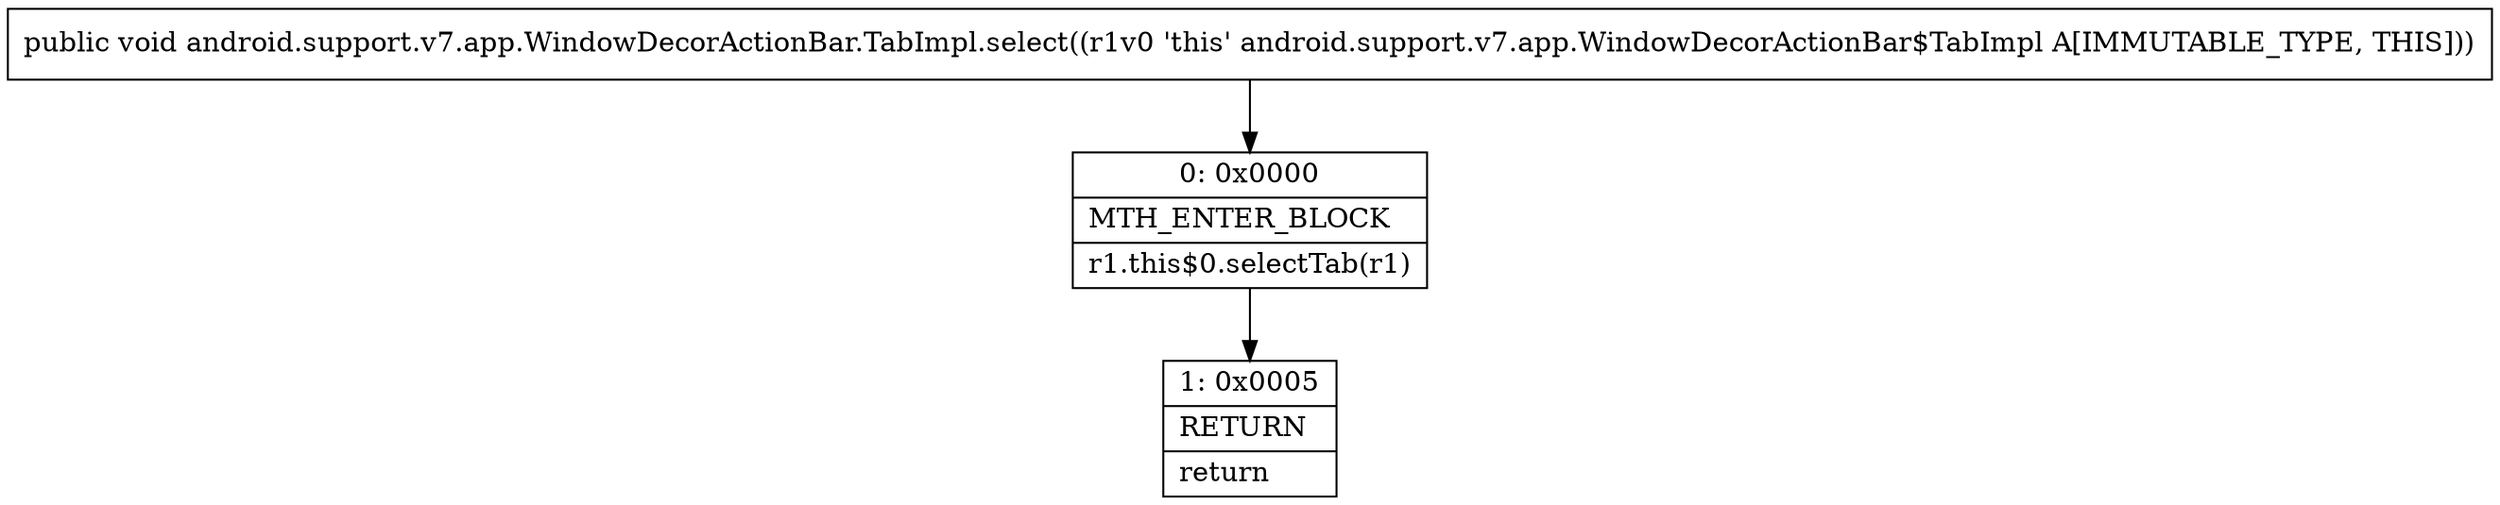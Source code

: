digraph "CFG forandroid.support.v7.app.WindowDecorActionBar.TabImpl.select()V" {
Node_0 [shape=record,label="{0\:\ 0x0000|MTH_ENTER_BLOCK\l|r1.this$0.selectTab(r1)\l}"];
Node_1 [shape=record,label="{1\:\ 0x0005|RETURN\l|return\l}"];
MethodNode[shape=record,label="{public void android.support.v7.app.WindowDecorActionBar.TabImpl.select((r1v0 'this' android.support.v7.app.WindowDecorActionBar$TabImpl A[IMMUTABLE_TYPE, THIS])) }"];
MethodNode -> Node_0;
Node_0 -> Node_1;
}

